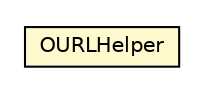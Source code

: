 #!/usr/local/bin/dot
#
# Class diagram 
# Generated by UMLGraph version R5_6-24-gf6e263 (http://www.umlgraph.org/)
#

digraph G {
	edge [fontname="Helvetica",fontsize=10,labelfontname="Helvetica",labelfontsize=10];
	node [fontname="Helvetica",fontsize=10,shape=plaintext];
	nodesep=0.25;
	ranksep=0.5;
	// com.orientechnologies.orient.core.util.OURLHelper
	c7362328 [label=<<table title="com.orientechnologies.orient.core.util.OURLHelper" border="0" cellborder="1" cellspacing="0" cellpadding="2" port="p" bgcolor="lemonChiffon" href="./OURLHelper.html">
		<tr><td><table border="0" cellspacing="0" cellpadding="1">
<tr><td align="center" balign="center"> OURLHelper </td></tr>
		</table></td></tr>
		</table>>, URL="./OURLHelper.html", fontname="Helvetica", fontcolor="black", fontsize=10.0];
}

